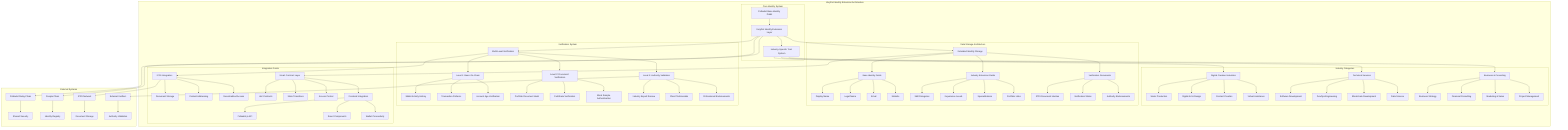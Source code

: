 graph TB
    subgraph "VeryDot Identity Extension Architecture"
        subgraph "Core Identity System"
            A[Polkadot Base Identity Pallet] --> B[VeryDot Identity Extension Layer]
            B --> C[Industry-Specific Trait System]
        end
        
        subgraph "Industry Categories"
            C --> D[Digital Creative Industries]
            C --> E[Technical Services]
            C --> F[Business & Consulting]
            
            D --> D1[Music Production]
            D --> D2[Digital Art & Design]
            D --> D3[Content Creation]
            D --> D4[Virtual Assistance]
            
            E --> E1[Software Development]
            E --> E2[DevOps Engineering]
            E --> E3[Blockchain Development]
            E --> E4[Data Science]
            
            F --> F1[Business Strategy]
            F --> F2[Financial Consulting]
            F --> F3[Marketing & Sales]
            F --> F4[Project Management]
        end
        
        subgraph "Data Storage Architecture"
            G[Extended Identity Storage] --> H[Base Identity Fields]
            G --> I[Industry Extension Fields]
            G --> J[Verification Documents]
            
            H --> H1[Display Name]
            H --> H2[Legal Name]
            H --> H3[Email]
            H --> H4[Website]
            
            I --> I1[Skill Categories]
            I --> I2[Experience Levels]
            I --> I3[Specializations]
            I --> I4[Portfolio Links]
            
            J --> J1[IPFS Document Hashes]
            J --> J2[Verification Status]
            J --> J3[Authority Endorsements]
        end
        
        subgraph "Verification System"
            K[Multi-Level Verification] --> L[Level 1: Basic On-Chain]
            K --> M[Level 2: Document Verification]
            K --> N[Level 3: Authority Validation]
            
            L --> L1[Wallet Activity History]
            L --> L2[Transaction Patterns]
            L --> L3[Account Age Verification]
            
            M --> M1[Portfolio Document Hash]
            M --> M2[Certificate Verification]
            M --> M3[Work Sample Authentication]
            
            N --> N1[Industry Expert Review]
            N --> N2[Client Testimonials]
            N --> N3[Professional Endorsements]
        end
        
        subgraph "Integration Points"
            O[IPFS Integration] --> P[Document Storage]
            O --> Q[Content Addressing]
            O --> R[Decentralized Access]
            
            S[Smart Contract Layer] --> T[ink! Contracts]
            S --> U[State Transitions]
            S --> V[Access Control]
            
            W[Frontend Integration] --> X[Polkadot.js API]
            W --> Y[React Components]
            W --> Z[Wallet Connectivity]
        end
        
        B --> G
        B --> K
        G --> S
        K --> O
        S --> W
    end
    
    subgraph "External Systems"
        AA[Polkadot Relay Chain] --> AB[Shared Security]
        AC[People Chain] --> AD[Identity Registry]
        AE[IPFS Network] --> AF[Document Storage]
        AG[External Verifiers] --> AH[Authority Validation]
    end
    
    B --> AA
    B --> AC
    O --> AE
    N --> AG